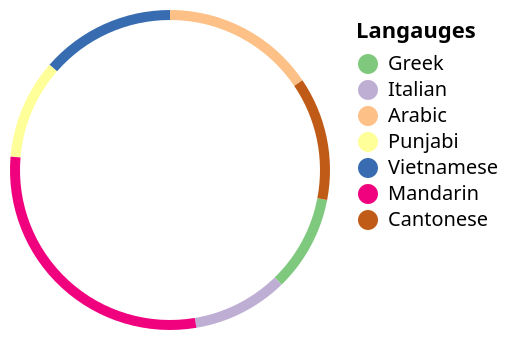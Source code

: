 {
  "$schema": "https://vega.github.io/schema/vega-lite/v6.json",
  "description": "Top 7 langauges spoken at home in Australia excludign english 2021",
  "width": 150,
  "height": 150,
  "data": {
    "values": [
      {"category": "Greek", "value": 229643},
      {"category": "Italian", "value": 228042},
      {"category": "Arabic", "value": 367159},
      {"category": "Punjabi", "value": 239033},
      {"category": "Vietnamese", "value": 320758},
      {"category": "Mandarin", "value": 685274},
      {"category": "Cantonese", "value": 295281}
    ]
  },
  "layer": [
    {
      "mark": {"type": "arc", "innerRadius": 80},
      "encoding": {
        "theta": {"field": "value", "type": "quantitative"},
        "color": {
          "field": "category",
          "type": "nominal",
          "scale": {
            "domain": [
              "Greek",
              "Italian",
              "Arabic",
              "Punjabi",
              "Vietnamese",
              "Mandarin",
              "Cantonese"
            ],
            "range": [
              "#7fc97f",
              "#beaed4",
              "#fdc086",
              "#ffff99",
              "#386cb0",
              "#f0027f",
              "#bf5b17"
            ]
          },
          "legend": {"title": "Langauges"}
        },
        "tooltip": [
          {"field": "category", "type": "nominal", "title": "Language"},
          {
            "field": "value",
            "type": "quantitative",
            "aggregate": "sum",
            "title": "Number of speakers",
            "format": ","
          }
        ]
      }
    }
  ],
  "config": {}
}